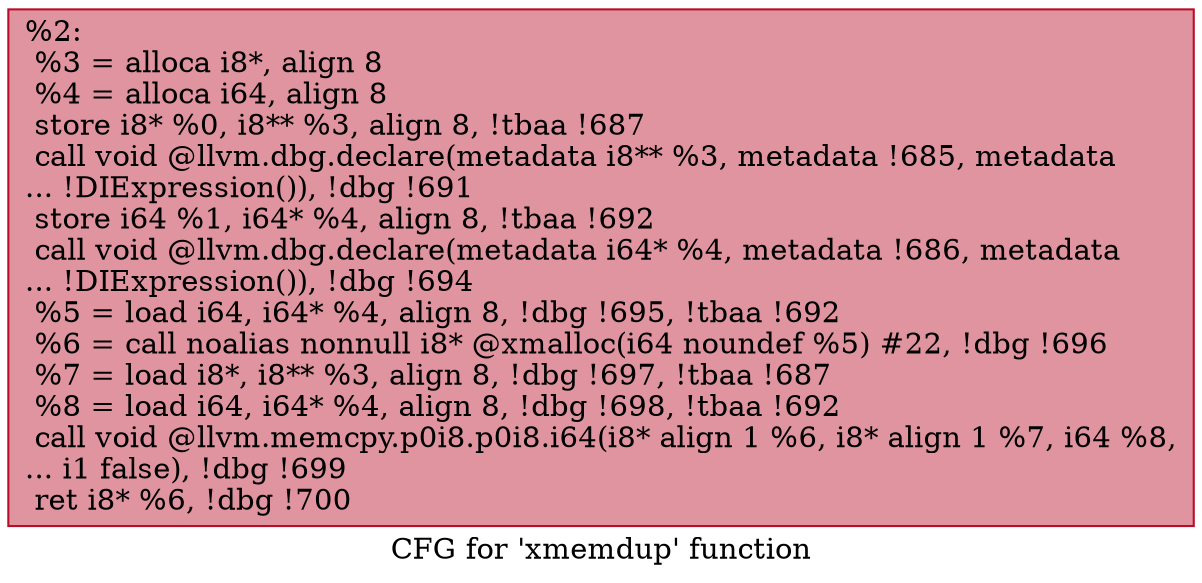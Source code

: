 digraph "CFG for 'xmemdup' function" {
	label="CFG for 'xmemdup' function";

	Node0x9bb870 [shape=record,color="#b70d28ff", style=filled, fillcolor="#b70d2870",label="{%2:\l  %3 = alloca i8*, align 8\l  %4 = alloca i64, align 8\l  store i8* %0, i8** %3, align 8, !tbaa !687\l  call void @llvm.dbg.declare(metadata i8** %3, metadata !685, metadata\l... !DIExpression()), !dbg !691\l  store i64 %1, i64* %4, align 8, !tbaa !692\l  call void @llvm.dbg.declare(metadata i64* %4, metadata !686, metadata\l... !DIExpression()), !dbg !694\l  %5 = load i64, i64* %4, align 8, !dbg !695, !tbaa !692\l  %6 = call noalias nonnull i8* @xmalloc(i64 noundef %5) #22, !dbg !696\l  %7 = load i8*, i8** %3, align 8, !dbg !697, !tbaa !687\l  %8 = load i64, i64* %4, align 8, !dbg !698, !tbaa !692\l  call void @llvm.memcpy.p0i8.p0i8.i64(i8* align 1 %6, i8* align 1 %7, i64 %8,\l... i1 false), !dbg !699\l  ret i8* %6, !dbg !700\l}"];
}

